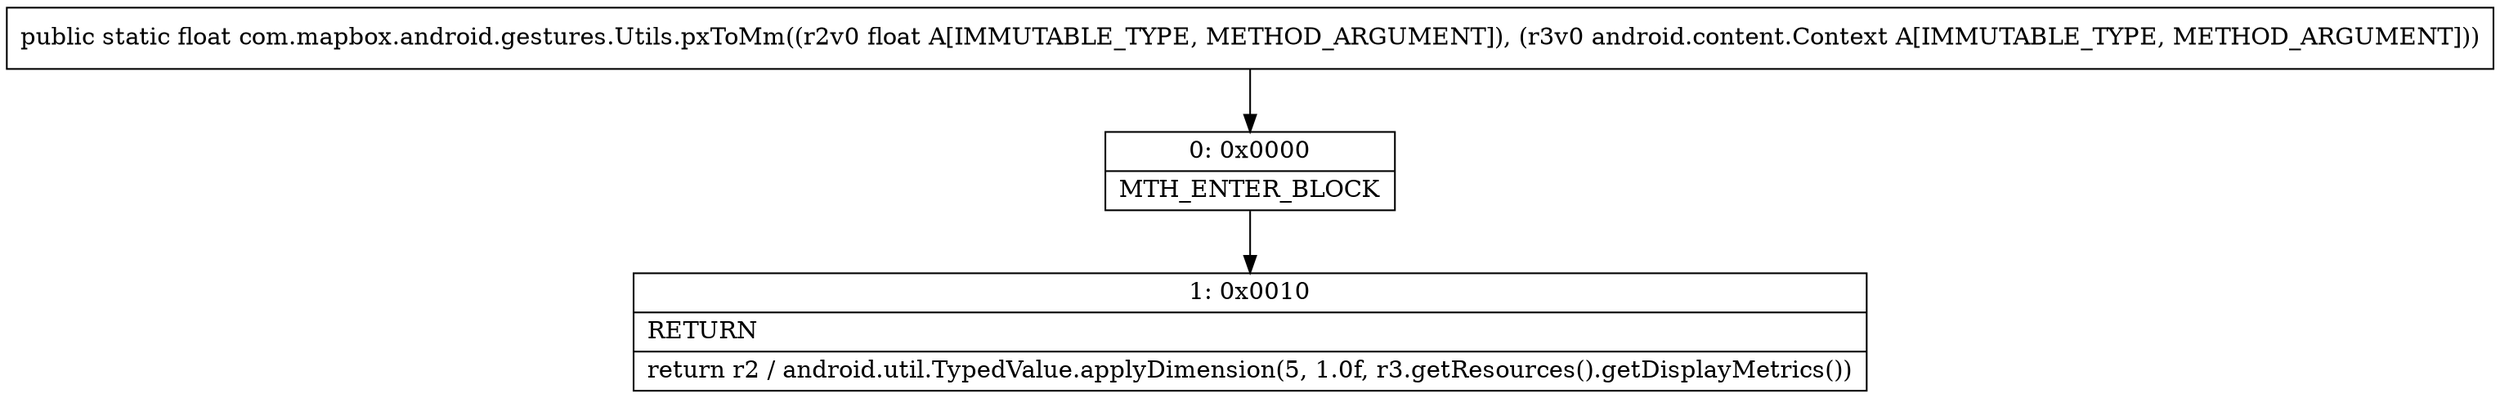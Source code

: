 digraph "CFG forcom.mapbox.android.gestures.Utils.pxToMm(FLandroid\/content\/Context;)F" {
Node_0 [shape=record,label="{0\:\ 0x0000|MTH_ENTER_BLOCK\l}"];
Node_1 [shape=record,label="{1\:\ 0x0010|RETURN\l|return r2 \/ android.util.TypedValue.applyDimension(5, 1.0f, r3.getResources().getDisplayMetrics())\l}"];
MethodNode[shape=record,label="{public static float com.mapbox.android.gestures.Utils.pxToMm((r2v0 float A[IMMUTABLE_TYPE, METHOD_ARGUMENT]), (r3v0 android.content.Context A[IMMUTABLE_TYPE, METHOD_ARGUMENT])) }"];
MethodNode -> Node_0;
Node_0 -> Node_1;
}

